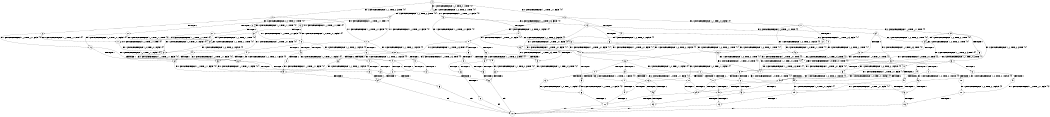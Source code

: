 digraph BCG {
size = "7, 10.5";
center = TRUE;
node [shape = circle];
0 [peripheries = 2];
0 -> 1 [label = "EX !1 !ATOMIC_EXCH_BRANCH (1, +0, TRUE, +0, 1, TRUE) !{0}"];
0 -> 2 [label = "EX !2 !ATOMIC_EXCH_BRANCH (1, +1, TRUE, +0, 3, TRUE) !{0}"];
0 -> 3 [label = "EX !0 !ATOMIC_EXCH_BRANCH (1, +1, TRUE, +1, 1, FALSE) !{0}"];
1 -> 4 [label = "EX !2 !ATOMIC_EXCH_BRANCH (1, +1, TRUE, +0, 3, TRUE) !{0}"];
1 -> 5 [label = "EX !0 !ATOMIC_EXCH_BRANCH (1, +1, TRUE, +1, 1, FALSE) !{0}"];
1 -> 1 [label = "EX !1 !ATOMIC_EXCH_BRANCH (1, +0, TRUE, +0, 1, TRUE) !{0}"];
2 -> 6 [label = "TERMINATE !2"];
2 -> 7 [label = "EX !1 !ATOMIC_EXCH_BRANCH (1, +0, TRUE, +0, 1, FALSE) !{0}"];
2 -> 8 [label = "EX !0 !ATOMIC_EXCH_BRANCH (1, +1, TRUE, +1, 1, TRUE) !{0}"];
3 -> 9 [label = "TERMINATE !0"];
3 -> 10 [label = "EX !1 !ATOMIC_EXCH_BRANCH (1, +0, TRUE, +0, 1, FALSE) !{0}"];
3 -> 11 [label = "EX !2 !ATOMIC_EXCH_BRANCH (1, +1, TRUE, +0, 3, FALSE) !{0}"];
4 -> 12 [label = "TERMINATE !2"];
4 -> 13 [label = "EX !0 !ATOMIC_EXCH_BRANCH (1, +1, TRUE, +1, 1, TRUE) !{0}"];
4 -> 7 [label = "EX !1 !ATOMIC_EXCH_BRANCH (1, +0, TRUE, +0, 1, FALSE) !{0}"];
5 -> 14 [label = "TERMINATE !0"];
5 -> 15 [label = "EX !2 !ATOMIC_EXCH_BRANCH (1, +1, TRUE, +0, 3, FALSE) !{0}"];
5 -> 10 [label = "EX !1 !ATOMIC_EXCH_BRANCH (1, +0, TRUE, +0, 1, FALSE) !{0}"];
6 -> 16 [label = "EX !1 !ATOMIC_EXCH_BRANCH (1, +0, TRUE, +0, 1, FALSE) !{0}"];
6 -> 17 [label = "EX !0 !ATOMIC_EXCH_BRANCH (1, +1, TRUE, +1, 1, TRUE) !{0}"];
7 -> 18 [label = "TERMINATE !1"];
7 -> 19 [label = "TERMINATE !2"];
7 -> 20 [label = "EX !0 !ATOMIC_EXCH_BRANCH (1, +1, TRUE, +1, 1, FALSE) !{0}"];
8 -> 21 [label = "TERMINATE !2"];
8 -> 22 [label = "EX !1 !ATOMIC_EXCH_BRANCH (1, +0, TRUE, +0, 1, FALSE) !{0}"];
8 -> 8 [label = "EX !0 !ATOMIC_EXCH_BRANCH (1, +1, TRUE, +1, 1, TRUE) !{0}"];
9 -> 23 [label = "EX !1 !ATOMIC_EXCH_BRANCH (1, +0, TRUE, +0, 1, FALSE) !{1}"];
9 -> 24 [label = "EX !2 !ATOMIC_EXCH_BRANCH (1, +1, TRUE, +0, 3, FALSE) !{1}"];
10 -> 25 [label = "TERMINATE !1"];
10 -> 26 [label = "TERMINATE !0"];
10 -> 20 [label = "EX !2 !ATOMIC_EXCH_BRANCH (1, +1, TRUE, +0, 3, TRUE) !{0}"];
11 -> 27 [label = "TERMINATE !0"];
11 -> 28 [label = "EX !1 !ATOMIC_EXCH_BRANCH (1, +0, TRUE, +0, 1, FALSE) !{0}"];
11 -> 29 [label = "EX !2 !ATOMIC_EXCH_BRANCH (1, +0, TRUE, +1, 1, TRUE) !{0}"];
12 -> 30 [label = "EX !0 !ATOMIC_EXCH_BRANCH (1, +1, TRUE, +1, 1, TRUE) !{0}"];
12 -> 16 [label = "EX !1 !ATOMIC_EXCH_BRANCH (1, +0, TRUE, +0, 1, FALSE) !{0}"];
13 -> 31 [label = "TERMINATE !2"];
13 -> 22 [label = "EX !1 !ATOMIC_EXCH_BRANCH (1, +0, TRUE, +0, 1, FALSE) !{0}"];
13 -> 13 [label = "EX !0 !ATOMIC_EXCH_BRANCH (1, +1, TRUE, +1, 1, TRUE) !{0}"];
14 -> 32 [label = "EX !2 !ATOMIC_EXCH_BRANCH (1, +1, TRUE, +0, 3, FALSE) !{1}"];
14 -> 23 [label = "EX !1 !ATOMIC_EXCH_BRANCH (1, +0, TRUE, +0, 1, FALSE) !{1}"];
15 -> 33 [label = "TERMINATE !0"];
15 -> 34 [label = "EX !2 !ATOMIC_EXCH_BRANCH (1, +0, TRUE, +1, 1, TRUE) !{0}"];
15 -> 28 [label = "EX !1 !ATOMIC_EXCH_BRANCH (1, +0, TRUE, +0, 1, FALSE) !{0}"];
16 -> 35 [label = "TERMINATE !1"];
16 -> 36 [label = "EX !0 !ATOMIC_EXCH_BRANCH (1, +1, TRUE, +1, 1, FALSE) !{0}"];
17 -> 37 [label = "EX !1 !ATOMIC_EXCH_BRANCH (1, +0, TRUE, +0, 1, FALSE) !{0}"];
17 -> 17 [label = "EX !0 !ATOMIC_EXCH_BRANCH (1, +1, TRUE, +1, 1, TRUE) !{0}"];
18 -> 38 [label = "TERMINATE !2"];
18 -> 39 [label = "EX !0 !ATOMIC_EXCH_BRANCH (1, +1, TRUE, +1, 1, FALSE) !{0}"];
19 -> 35 [label = "TERMINATE !1"];
19 -> 36 [label = "EX !0 !ATOMIC_EXCH_BRANCH (1, +1, TRUE, +1, 1, FALSE) !{0}"];
20 -> 40 [label = "TERMINATE !1"];
20 -> 41 [label = "TERMINATE !2"];
20 -> 42 [label = "TERMINATE !0"];
21 -> 37 [label = "EX !1 !ATOMIC_EXCH_BRANCH (1, +0, TRUE, +0, 1, FALSE) !{0}"];
21 -> 17 [label = "EX !0 !ATOMIC_EXCH_BRANCH (1, +1, TRUE, +1, 1, TRUE) !{0}"];
22 -> 43 [label = "TERMINATE !1"];
22 -> 44 [label = "TERMINATE !2"];
22 -> 20 [label = "EX !0 !ATOMIC_EXCH_BRANCH (1, +1, TRUE, +1, 1, FALSE) !{0}"];
23 -> 45 [label = "TERMINATE !1"];
23 -> 46 [label = "EX !2 !ATOMIC_EXCH_BRANCH (1, +1, TRUE, +0, 3, TRUE) !{1}"];
24 -> 47 [label = "EX !1 !ATOMIC_EXCH_BRANCH (1, +0, TRUE, +0, 1, FALSE) !{1}"];
24 -> 48 [label = "EX !2 !ATOMIC_EXCH_BRANCH (1, +0, TRUE, +1, 1, TRUE) !{1}"];
25 -> 49 [label = "TERMINATE !0"];
25 -> 39 [label = "EX !2 !ATOMIC_EXCH_BRANCH (1, +1, TRUE, +0, 3, TRUE) !{0}"];
26 -> 45 [label = "TERMINATE !1"];
26 -> 46 [label = "EX !2 !ATOMIC_EXCH_BRANCH (1, +1, TRUE, +0, 3, TRUE) !{1}"];
27 -> 47 [label = "EX !1 !ATOMIC_EXCH_BRANCH (1, +0, TRUE, +0, 1, FALSE) !{1}"];
27 -> 48 [label = "EX !2 !ATOMIC_EXCH_BRANCH (1, +0, TRUE, +1, 1, TRUE) !{1}"];
28 -> 50 [label = "TERMINATE !1"];
28 -> 51 [label = "TERMINATE !0"];
28 -> 52 [label = "EX !2 !ATOMIC_EXCH_BRANCH (1, +0, TRUE, +1, 1, FALSE) !{0}"];
29 -> 53 [label = "TERMINATE !0"];
29 -> 54 [label = "EX !1 !ATOMIC_EXCH_BRANCH (1, +0, TRUE, +0, 1, TRUE) !{0}"];
29 -> 55 [label = "EX !2 !ATOMIC_EXCH_BRANCH (1, +1, TRUE, +0, 3, TRUE) !{0}"];
30 -> 37 [label = "EX !1 !ATOMIC_EXCH_BRANCH (1, +0, TRUE, +0, 1, FALSE) !{0}"];
30 -> 30 [label = "EX !0 !ATOMIC_EXCH_BRANCH (1, +1, TRUE, +1, 1, TRUE) !{0}"];
31 -> 37 [label = "EX !1 !ATOMIC_EXCH_BRANCH (1, +0, TRUE, +0, 1, FALSE) !{0}"];
31 -> 30 [label = "EX !0 !ATOMIC_EXCH_BRANCH (1, +1, TRUE, +1, 1, TRUE) !{0}"];
32 -> 56 [label = "EX !2 !ATOMIC_EXCH_BRANCH (1, +0, TRUE, +1, 1, TRUE) !{1}"];
32 -> 47 [label = "EX !1 !ATOMIC_EXCH_BRANCH (1, +0, TRUE, +0, 1, FALSE) !{1}"];
33 -> 56 [label = "EX !2 !ATOMIC_EXCH_BRANCH (1, +0, TRUE, +1, 1, TRUE) !{1}"];
33 -> 47 [label = "EX !1 !ATOMIC_EXCH_BRANCH (1, +0, TRUE, +0, 1, FALSE) !{1}"];
34 -> 57 [label = "TERMINATE !0"];
34 -> 58 [label = "EX !2 !ATOMIC_EXCH_BRANCH (1, +1, TRUE, +0, 3, TRUE) !{0}"];
34 -> 54 [label = "EX !1 !ATOMIC_EXCH_BRANCH (1, +0, TRUE, +0, 1, TRUE) !{0}"];
35 -> 59 [label = "EX !0 !ATOMIC_EXCH_BRANCH (1, +1, TRUE, +1, 1, FALSE) !{0}"];
36 -> 60 [label = "TERMINATE !1"];
36 -> 61 [label = "TERMINATE !0"];
37 -> 62 [label = "TERMINATE !1"];
37 -> 36 [label = "EX !0 !ATOMIC_EXCH_BRANCH (1, +1, TRUE, +1, 1, FALSE) !{0}"];
38 -> 59 [label = "EX !0 !ATOMIC_EXCH_BRANCH (1, +1, TRUE, +1, 1, FALSE) !{0}"];
39 -> 63 [label = "TERMINATE !2"];
39 -> 64 [label = "TERMINATE !0"];
40 -> 63 [label = "TERMINATE !2"];
40 -> 64 [label = "TERMINATE !0"];
41 -> 60 [label = "TERMINATE !1"];
41 -> 61 [label = "TERMINATE !0"];
42 -> 65 [label = "TERMINATE !1"];
42 -> 66 [label = "TERMINATE !2"];
43 -> 67 [label = "TERMINATE !2"];
43 -> 39 [label = "EX !0 !ATOMIC_EXCH_BRANCH (1, +1, TRUE, +1, 1, FALSE) !{0}"];
44 -> 62 [label = "TERMINATE !1"];
44 -> 36 [label = "EX !0 !ATOMIC_EXCH_BRANCH (1, +1, TRUE, +1, 1, FALSE) !{0}"];
45 -> 68 [label = "EX !2 !ATOMIC_EXCH_BRANCH (1, +1, TRUE, +0, 3, TRUE) !{2}"];
46 -> 65 [label = "TERMINATE !1"];
46 -> 66 [label = "TERMINATE !2"];
47 -> 69 [label = "TERMINATE !1"];
47 -> 70 [label = "EX !2 !ATOMIC_EXCH_BRANCH (1, +0, TRUE, +1, 1, FALSE) !{1}"];
48 -> 71 [label = "EX !1 !ATOMIC_EXCH_BRANCH (1, +0, TRUE, +0, 1, TRUE) !{1}"];
48 -> 72 [label = "EX !2 !ATOMIC_EXCH_BRANCH (1, +1, TRUE, +0, 3, TRUE) !{1}"];
49 -> 68 [label = "EX !2 !ATOMIC_EXCH_BRANCH (1, +1, TRUE, +0, 3, TRUE) !{2}"];
50 -> 73 [label = "TERMINATE !0"];
50 -> 74 [label = "EX !2 !ATOMIC_EXCH_BRANCH (1, +0, TRUE, +1, 1, FALSE) !{0}"];
51 -> 69 [label = "TERMINATE !1"];
51 -> 70 [label = "EX !2 !ATOMIC_EXCH_BRANCH (1, +0, TRUE, +1, 1, FALSE) !{1}"];
52 -> 75 [label = "TERMINATE !1"];
52 -> 76 [label = "TERMINATE !2"];
52 -> 77 [label = "TERMINATE !0"];
53 -> 71 [label = "EX !1 !ATOMIC_EXCH_BRANCH (1, +0, TRUE, +0, 1, TRUE) !{1}"];
53 -> 72 [label = "EX !2 !ATOMIC_EXCH_BRANCH (1, +1, TRUE, +0, 3, TRUE) !{1}"];
54 -> 57 [label = "TERMINATE !0"];
54 -> 58 [label = "EX !2 !ATOMIC_EXCH_BRANCH (1, +1, TRUE, +0, 3, TRUE) !{0}"];
54 -> 54 [label = "EX !1 !ATOMIC_EXCH_BRANCH (1, +0, TRUE, +0, 1, TRUE) !{0}"];
55 -> 78 [label = "TERMINATE !2"];
55 -> 79 [label = "TERMINATE !0"];
55 -> 80 [label = "EX !1 !ATOMIC_EXCH_BRANCH (1, +0, TRUE, +0, 1, FALSE) !{0}"];
56 -> 81 [label = "EX !2 !ATOMIC_EXCH_BRANCH (1, +1, TRUE, +0, 3, TRUE) !{1}"];
56 -> 71 [label = "EX !1 !ATOMIC_EXCH_BRANCH (1, +0, TRUE, +0, 1, TRUE) !{1}"];
57 -> 81 [label = "EX !2 !ATOMIC_EXCH_BRANCH (1, +1, TRUE, +0, 3, TRUE) !{1}"];
57 -> 71 [label = "EX !1 !ATOMIC_EXCH_BRANCH (1, +0, TRUE, +0, 1, TRUE) !{1}"];
58 -> 82 [label = "TERMINATE !2"];
58 -> 83 [label = "TERMINATE !0"];
58 -> 80 [label = "EX !1 !ATOMIC_EXCH_BRANCH (1, +0, TRUE, +0, 1, FALSE) !{0}"];
59 -> 84 [label = "TERMINATE !0"];
60 -> 84 [label = "TERMINATE !0"];
61 -> 85 [label = "TERMINATE !1"];
62 -> 59 [label = "EX !0 !ATOMIC_EXCH_BRANCH (1, +1, TRUE, +1, 1, FALSE) !{0}"];
63 -> 84 [label = "TERMINATE !0"];
64 -> 86 [label = "TERMINATE !2"];
65 -> 86 [label = "TERMINATE !2"];
66 -> 87 [label = "TERMINATE !1"];
67 -> 59 [label = "EX !0 !ATOMIC_EXCH_BRANCH (1, +1, TRUE, +1, 1, FALSE) !{0}"];
68 -> 86 [label = "TERMINATE !2"];
69 -> 88 [label = "EX !2 !ATOMIC_EXCH_BRANCH (1, +0, TRUE, +1, 1, FALSE) !{2}"];
70 -> 89 [label = "TERMINATE !1"];
70 -> 90 [label = "TERMINATE !2"];
71 -> 81 [label = "EX !2 !ATOMIC_EXCH_BRANCH (1, +1, TRUE, +0, 3, TRUE) !{1}"];
71 -> 71 [label = "EX !1 !ATOMIC_EXCH_BRANCH (1, +0, TRUE, +0, 1, TRUE) !{1}"];
72 -> 91 [label = "TERMINATE !2"];
72 -> 92 [label = "EX !1 !ATOMIC_EXCH_BRANCH (1, +0, TRUE, +0, 1, FALSE) !{1}"];
73 -> 88 [label = "EX !2 !ATOMIC_EXCH_BRANCH (1, +0, TRUE, +1, 1, FALSE) !{2}"];
74 -> 93 [label = "TERMINATE !2"];
74 -> 94 [label = "TERMINATE !0"];
75 -> 93 [label = "TERMINATE !2"];
75 -> 94 [label = "TERMINATE !0"];
76 -> 95 [label = "TERMINATE !1"];
76 -> 96 [label = "TERMINATE !0"];
77 -> 89 [label = "TERMINATE !1"];
77 -> 90 [label = "TERMINATE !2"];
78 -> 97 [label = "TERMINATE !0"];
78 -> 98 [label = "EX !1 !ATOMIC_EXCH_BRANCH (1, +0, TRUE, +0, 1, FALSE) !{0}"];
79 -> 91 [label = "TERMINATE !2"];
79 -> 92 [label = "EX !1 !ATOMIC_EXCH_BRANCH (1, +0, TRUE, +0, 1, FALSE) !{1}"];
80 -> 75 [label = "TERMINATE !1"];
80 -> 76 [label = "TERMINATE !2"];
80 -> 77 [label = "TERMINATE !0"];
81 -> 99 [label = "TERMINATE !2"];
81 -> 92 [label = "EX !1 !ATOMIC_EXCH_BRANCH (1, +0, TRUE, +0, 1, FALSE) !{1}"];
82 -> 100 [label = "TERMINATE !0"];
82 -> 98 [label = "EX !1 !ATOMIC_EXCH_BRANCH (1, +0, TRUE, +0, 1, FALSE) !{0}"];
83 -> 99 [label = "TERMINATE !2"];
83 -> 92 [label = "EX !1 !ATOMIC_EXCH_BRANCH (1, +0, TRUE, +0, 1, FALSE) !{1}"];
84 -> 101 [label = "exit"];
85 -> 101 [label = "exit"];
86 -> 101 [label = "exit"];
87 -> 101 [label = "exit"];
88 -> 102 [label = "TERMINATE !2"];
89 -> 102 [label = "TERMINATE !2"];
90 -> 103 [label = "TERMINATE !1"];
91 -> 104 [label = "EX !1 !ATOMIC_EXCH_BRANCH (1, +0, TRUE, +0, 1, FALSE) !{1}"];
92 -> 89 [label = "TERMINATE !1"];
92 -> 90 [label = "TERMINATE !2"];
93 -> 105 [label = "TERMINATE !0"];
94 -> 102 [label = "TERMINATE !2"];
95 -> 105 [label = "TERMINATE !0"];
96 -> 106 [label = "TERMINATE !1"];
97 -> 107 [label = "EX !1 !ATOMIC_EXCH_BRANCH (1, +0, TRUE, +0, 1, FALSE) !{2}"];
98 -> 95 [label = "TERMINATE !1"];
98 -> 96 [label = "TERMINATE !0"];
99 -> 104 [label = "EX !1 !ATOMIC_EXCH_BRANCH (1, +0, TRUE, +0, 1, FALSE) !{1}"];
100 -> 107 [label = "EX !1 !ATOMIC_EXCH_BRANCH (1, +0, TRUE, +0, 1, FALSE) !{2}"];
102 -> 101 [label = "exit"];
103 -> 101 [label = "exit"];
104 -> 103 [label = "TERMINATE !1"];
105 -> 101 [label = "exit"];
106 -> 101 [label = "exit"];
107 -> 106 [label = "TERMINATE !1"];
}

